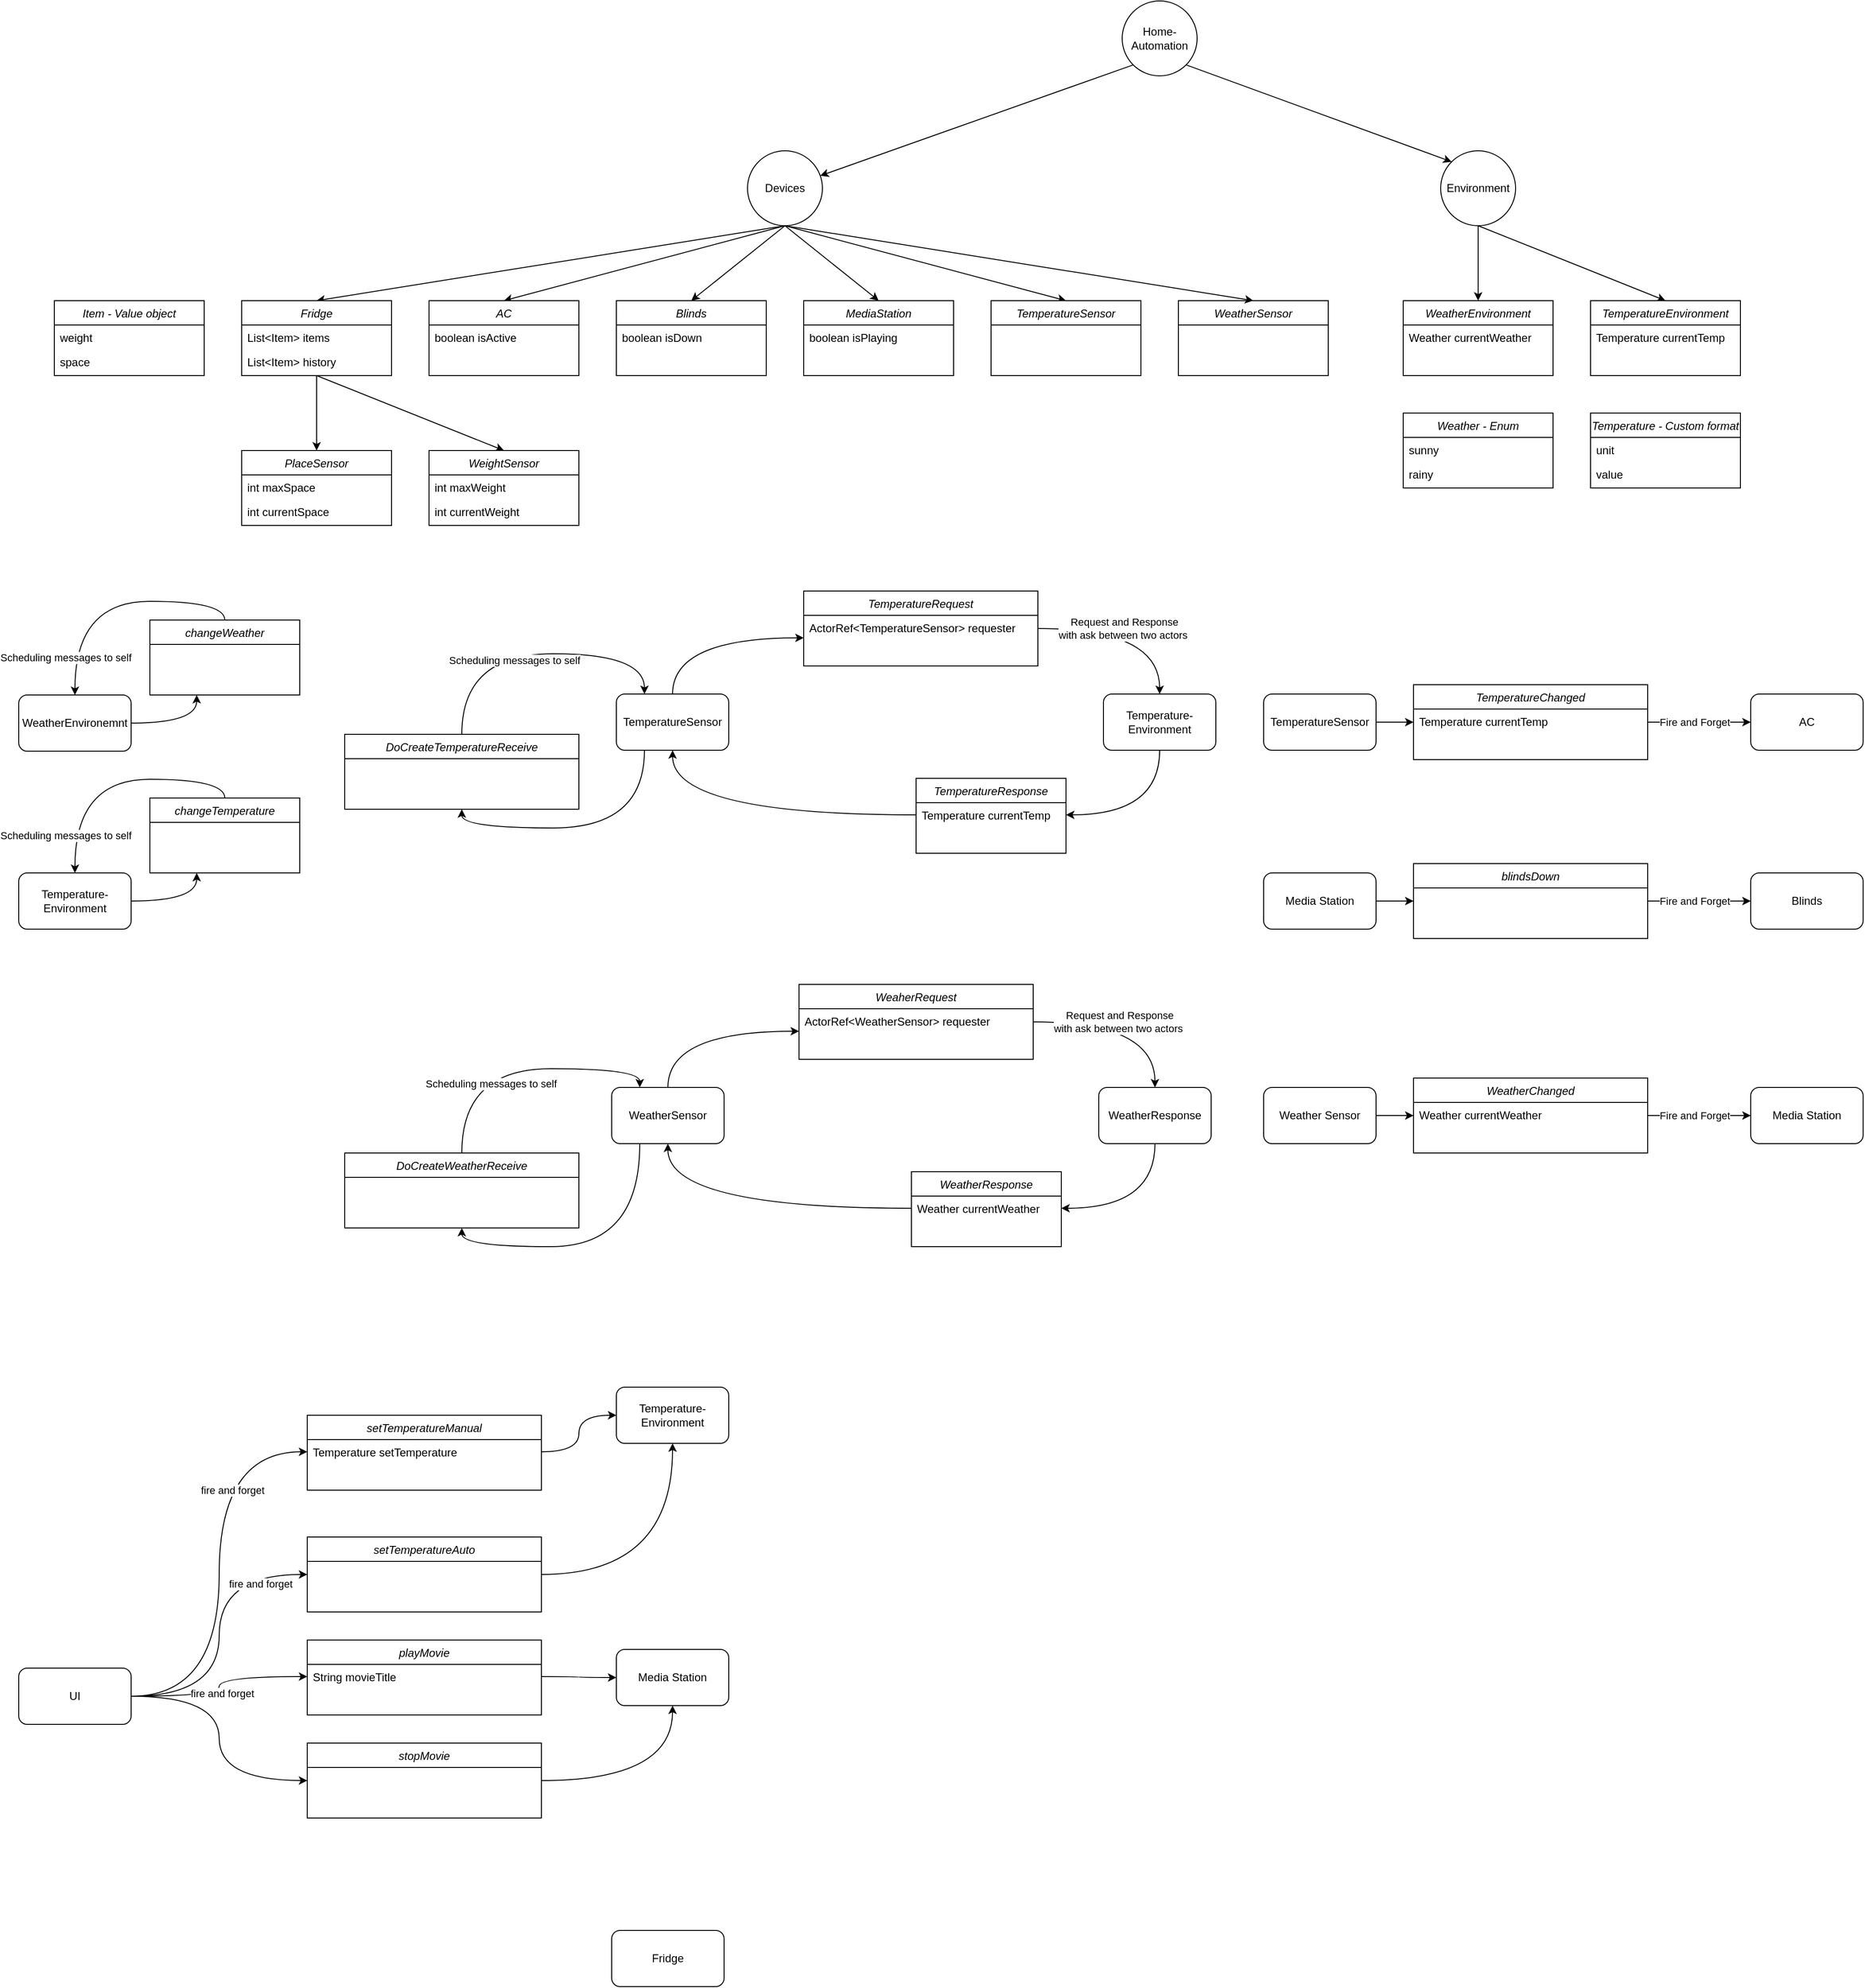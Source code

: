 <mxfile version="14.4.3" type="device"><diagram id="C5RBs43oDa-KdzZeNtuy" name="Page-1"><mxGraphModel dx="4300" dy="2190" grid="1" gridSize="10" guides="1" tooltips="1" connect="1" arrows="1" fold="1" page="0" pageScale="1" pageWidth="827" pageHeight="1169" math="0" shadow="0"><root><mxCell id="WIyWlLk6GJQsqaUBKTNV-0"/><mxCell id="WIyWlLk6GJQsqaUBKTNV-1" parent="WIyWlLk6GJQsqaUBKTNV-0"/><mxCell id="T9EC91NBu5nds9pIFtXZ-0" value="WeatherSensor" style="swimlane;fontStyle=2;align=center;verticalAlign=top;childLayout=stackLayout;horizontal=1;startSize=26;horizontalStack=0;resizeParent=1;resizeLast=0;collapsible=1;marginBottom=0;rounded=0;shadow=0;strokeWidth=1;" vertex="1" parent="WIyWlLk6GJQsqaUBKTNV-1"><mxGeometry x="440" y="200" width="160" height="80" as="geometry"><mxRectangle x="230" y="140" width="160" height="26" as="alternateBounds"/></mxGeometry></mxCell><mxCell id="T9EC91NBu5nds9pIFtXZ-1" style="rounded=0;orthogonalLoop=1;jettySize=auto;html=1;exitX=1;exitY=1;exitDx=0;exitDy=0;entryX=0;entryY=0;entryDx=0;entryDy=0;" edge="1" parent="WIyWlLk6GJQsqaUBKTNV-1" source="T9EC91NBu5nds9pIFtXZ-3" target="T9EC91NBu5nds9pIFtXZ-8"><mxGeometry relative="1" as="geometry"/></mxCell><mxCell id="T9EC91NBu5nds9pIFtXZ-2" style="edgeStyle=none;rounded=0;orthogonalLoop=1;jettySize=auto;html=1;exitX=0;exitY=1;exitDx=0;exitDy=0;" edge="1" parent="WIyWlLk6GJQsqaUBKTNV-1" source="T9EC91NBu5nds9pIFtXZ-3" target="T9EC91NBu5nds9pIFtXZ-14"><mxGeometry relative="1" as="geometry"/></mxCell><mxCell id="T9EC91NBu5nds9pIFtXZ-3" value="Home-Automation" style="ellipse;whiteSpace=wrap;html=1;aspect=fixed;" vertex="1" parent="WIyWlLk6GJQsqaUBKTNV-1"><mxGeometry x="380" y="-120" width="80" height="80" as="geometry"/></mxCell><mxCell id="T9EC91NBu5nds9pIFtXZ-4" style="edgeStyle=none;rounded=0;orthogonalLoop=1;jettySize=auto;html=1;exitX=0.5;exitY=1;exitDx=0;exitDy=0;entryX=0.5;entryY=0;entryDx=0;entryDy=0;" edge="1" parent="WIyWlLk6GJQsqaUBKTNV-1" source="T9EC91NBu5nds9pIFtXZ-14" target="T9EC91NBu5nds9pIFtXZ-9"><mxGeometry relative="1" as="geometry"/></mxCell><mxCell id="T9EC91NBu5nds9pIFtXZ-5" style="edgeStyle=none;rounded=0;orthogonalLoop=1;jettySize=auto;html=1;exitX=0.5;exitY=1;exitDx=0;exitDy=0;entryX=0.5;entryY=0;entryDx=0;entryDy=0;" edge="1" parent="WIyWlLk6GJQsqaUBKTNV-1" source="T9EC91NBu5nds9pIFtXZ-14" target="T9EC91NBu5nds9pIFtXZ-0"><mxGeometry relative="1" as="geometry"/></mxCell><mxCell id="T9EC91NBu5nds9pIFtXZ-6" style="edgeStyle=none;rounded=0;orthogonalLoop=1;jettySize=auto;html=1;exitX=0.5;exitY=1;exitDx=0;exitDy=0;entryX=0.5;entryY=0;entryDx=0;entryDy=0;" edge="1" parent="WIyWlLk6GJQsqaUBKTNV-1" source="T9EC91NBu5nds9pIFtXZ-8" target="T9EC91NBu5nds9pIFtXZ-35"><mxGeometry relative="1" as="geometry"/></mxCell><mxCell id="T9EC91NBu5nds9pIFtXZ-7" style="edgeStyle=none;rounded=0;orthogonalLoop=1;jettySize=auto;html=1;exitX=0.5;exitY=1;exitDx=0;exitDy=0;entryX=0.5;entryY=0;entryDx=0;entryDy=0;" edge="1" parent="WIyWlLk6GJQsqaUBKTNV-1" source="T9EC91NBu5nds9pIFtXZ-8" target="T9EC91NBu5nds9pIFtXZ-37"><mxGeometry relative="1" as="geometry"/></mxCell><mxCell id="T9EC91NBu5nds9pIFtXZ-8" value="Environment" style="ellipse;whiteSpace=wrap;html=1;aspect=fixed;" vertex="1" parent="WIyWlLk6GJQsqaUBKTNV-1"><mxGeometry x="720" y="40" width="80" height="80" as="geometry"/></mxCell><mxCell id="T9EC91NBu5nds9pIFtXZ-9" value="TemperatureSensor" style="swimlane;fontStyle=2;align=center;verticalAlign=top;childLayout=stackLayout;horizontal=1;startSize=26;horizontalStack=0;resizeParent=1;resizeLast=0;collapsible=1;marginBottom=0;rounded=0;shadow=0;strokeWidth=1;" vertex="1" parent="WIyWlLk6GJQsqaUBKTNV-1"><mxGeometry x="240" y="200" width="160" height="80" as="geometry"><mxRectangle x="230" y="140" width="160" height="26" as="alternateBounds"/></mxGeometry></mxCell><mxCell id="T9EC91NBu5nds9pIFtXZ-10" style="edgeStyle=none;rounded=0;orthogonalLoop=1;jettySize=auto;html=1;exitX=0.5;exitY=1;exitDx=0;exitDy=0;entryX=0.5;entryY=0;entryDx=0;entryDy=0;" edge="1" parent="WIyWlLk6GJQsqaUBKTNV-1" source="T9EC91NBu5nds9pIFtXZ-14" target="T9EC91NBu5nds9pIFtXZ-15"><mxGeometry relative="1" as="geometry"><mxPoint x="80" y="170" as="targetPoint"/></mxGeometry></mxCell><mxCell id="T9EC91NBu5nds9pIFtXZ-11" style="edgeStyle=none;rounded=0;orthogonalLoop=1;jettySize=auto;html=1;exitX=0.5;exitY=1;exitDx=0;exitDy=0;entryX=0.5;entryY=0;entryDx=0;entryDy=0;" edge="1" parent="WIyWlLk6GJQsqaUBKTNV-1" source="T9EC91NBu5nds9pIFtXZ-14" target="T9EC91NBu5nds9pIFtXZ-29"><mxGeometry relative="1" as="geometry"><mxPoint x="-520" y="200" as="targetPoint"/></mxGeometry></mxCell><mxCell id="T9EC91NBu5nds9pIFtXZ-12" style="edgeStyle=none;rounded=0;orthogonalLoop=1;jettySize=auto;html=1;exitX=0.5;exitY=1;exitDx=0;exitDy=0;entryX=0.5;entryY=0;entryDx=0;entryDy=0;" edge="1" parent="WIyWlLk6GJQsqaUBKTNV-1" source="T9EC91NBu5nds9pIFtXZ-14" target="T9EC91NBu5nds9pIFtXZ-17"><mxGeometry relative="1" as="geometry"/></mxCell><mxCell id="T9EC91NBu5nds9pIFtXZ-13" style="edgeStyle=none;rounded=0;orthogonalLoop=1;jettySize=auto;html=1;exitX=0.5;exitY=1;exitDx=0;exitDy=0;entryX=0.5;entryY=0;entryDx=0;entryDy=0;" edge="1" parent="WIyWlLk6GJQsqaUBKTNV-1" source="T9EC91NBu5nds9pIFtXZ-14" target="T9EC91NBu5nds9pIFtXZ-19"><mxGeometry relative="1" as="geometry"/></mxCell><mxCell id="T9EC91NBu5nds9pIFtXZ-14" value="Devices" style="ellipse;whiteSpace=wrap;html=1;aspect=fixed;" vertex="1" parent="WIyWlLk6GJQsqaUBKTNV-1"><mxGeometry x="-20" y="40" width="80" height="80" as="geometry"/></mxCell><mxCell id="T9EC91NBu5nds9pIFtXZ-15" value="MediaStation" style="swimlane;fontStyle=2;align=center;verticalAlign=top;childLayout=stackLayout;horizontal=1;startSize=26;horizontalStack=0;resizeParent=1;resizeLast=0;collapsible=1;marginBottom=0;rounded=0;shadow=0;strokeWidth=1;" vertex="1" parent="WIyWlLk6GJQsqaUBKTNV-1"><mxGeometry x="40" y="200" width="160" height="80" as="geometry"><mxRectangle x="230" y="140" width="160" height="26" as="alternateBounds"/></mxGeometry></mxCell><mxCell id="T9EC91NBu5nds9pIFtXZ-16" value="boolean isPlaying" style="text;align=left;verticalAlign=top;spacingLeft=4;spacingRight=4;overflow=hidden;rotatable=0;points=[[0,0.5],[1,0.5]];portConstraint=eastwest;" vertex="1" parent="T9EC91NBu5nds9pIFtXZ-15"><mxGeometry y="26" width="160" height="26" as="geometry"/></mxCell><mxCell id="T9EC91NBu5nds9pIFtXZ-17" value="Blinds" style="swimlane;fontStyle=2;align=center;verticalAlign=top;childLayout=stackLayout;horizontal=1;startSize=26;horizontalStack=0;resizeParent=1;resizeLast=0;collapsible=1;marginBottom=0;rounded=0;shadow=0;strokeWidth=1;" vertex="1" parent="WIyWlLk6GJQsqaUBKTNV-1"><mxGeometry x="-160" y="200" width="160" height="80" as="geometry"><mxRectangle x="230" y="140" width="160" height="26" as="alternateBounds"/></mxGeometry></mxCell><mxCell id="T9EC91NBu5nds9pIFtXZ-18" value="boolean isDown" style="text;align=left;verticalAlign=top;spacingLeft=4;spacingRight=4;overflow=hidden;rotatable=0;points=[[0,0.5],[1,0.5]];portConstraint=eastwest;" vertex="1" parent="T9EC91NBu5nds9pIFtXZ-17"><mxGeometry y="26" width="160" height="26" as="geometry"/></mxCell><mxCell id="T9EC91NBu5nds9pIFtXZ-19" value="AC" style="swimlane;fontStyle=2;align=center;verticalAlign=top;childLayout=stackLayout;horizontal=1;startSize=26;horizontalStack=0;resizeParent=1;resizeLast=0;collapsible=1;marginBottom=0;rounded=0;shadow=0;strokeWidth=1;" vertex="1" parent="WIyWlLk6GJQsqaUBKTNV-1"><mxGeometry x="-360" y="200" width="160" height="80" as="geometry"><mxRectangle x="230" y="140" width="160" height="26" as="alternateBounds"/></mxGeometry></mxCell><mxCell id="T9EC91NBu5nds9pIFtXZ-20" value="boolean isActive" style="text;align=left;verticalAlign=top;spacingLeft=4;spacingRight=4;overflow=hidden;rotatable=0;points=[[0,0.5],[1,0.5]];portConstraint=eastwest;" vertex="1" parent="T9EC91NBu5nds9pIFtXZ-19"><mxGeometry y="26" width="160" height="26" as="geometry"/></mxCell><mxCell id="T9EC91NBu5nds9pIFtXZ-21" style="edgeStyle=none;rounded=0;orthogonalLoop=1;jettySize=auto;html=1;entryX=0.5;entryY=0;entryDx=0;entryDy=0;exitX=0.5;exitY=1;exitDx=0;exitDy=0;" edge="1" parent="WIyWlLk6GJQsqaUBKTNV-1" source="T9EC91NBu5nds9pIFtXZ-29" target="T9EC91NBu5nds9pIFtXZ-23"><mxGeometry relative="1" as="geometry"><mxPoint x="-520" y="280" as="sourcePoint"/></mxGeometry></mxCell><mxCell id="T9EC91NBu5nds9pIFtXZ-22" style="edgeStyle=none;rounded=0;orthogonalLoop=1;jettySize=auto;html=1;entryX=0.5;entryY=0;entryDx=0;entryDy=0;exitX=0.5;exitY=1;exitDx=0;exitDy=0;" edge="1" parent="WIyWlLk6GJQsqaUBKTNV-1" source="T9EC91NBu5nds9pIFtXZ-29" target="T9EC91NBu5nds9pIFtXZ-26"><mxGeometry relative="1" as="geometry"><mxPoint x="-520" y="280" as="sourcePoint"/></mxGeometry></mxCell><mxCell id="T9EC91NBu5nds9pIFtXZ-23" value="WeightSensor" style="swimlane;fontStyle=2;align=center;verticalAlign=top;childLayout=stackLayout;horizontal=1;startSize=26;horizontalStack=0;resizeParent=1;resizeLast=0;collapsible=1;marginBottom=0;rounded=0;shadow=0;strokeWidth=1;" vertex="1" parent="WIyWlLk6GJQsqaUBKTNV-1"><mxGeometry x="-360" y="360" width="160" height="80" as="geometry"><mxRectangle x="230" y="140" width="160" height="26" as="alternateBounds"/></mxGeometry></mxCell><mxCell id="T9EC91NBu5nds9pIFtXZ-24" value="int maxWeight" style="text;align=left;verticalAlign=top;spacingLeft=4;spacingRight=4;overflow=hidden;rotatable=0;points=[[0,0.5],[1,0.5]];portConstraint=eastwest;" vertex="1" parent="T9EC91NBu5nds9pIFtXZ-23"><mxGeometry y="26" width="160" height="26" as="geometry"/></mxCell><mxCell id="T9EC91NBu5nds9pIFtXZ-25" value="int currentWeight" style="text;align=left;verticalAlign=top;spacingLeft=4;spacingRight=4;overflow=hidden;rotatable=0;points=[[0,0.5],[1,0.5]];portConstraint=eastwest;" vertex="1" parent="T9EC91NBu5nds9pIFtXZ-23"><mxGeometry y="52" width="160" height="26" as="geometry"/></mxCell><mxCell id="T9EC91NBu5nds9pIFtXZ-26" value="PlaceSensor" style="swimlane;fontStyle=2;align=center;verticalAlign=top;childLayout=stackLayout;horizontal=1;startSize=26;horizontalStack=0;resizeParent=1;resizeLast=0;collapsible=1;marginBottom=0;rounded=0;shadow=0;strokeWidth=1;" vertex="1" parent="WIyWlLk6GJQsqaUBKTNV-1"><mxGeometry x="-560" y="360" width="160" height="80" as="geometry"><mxRectangle x="230" y="140" width="160" height="26" as="alternateBounds"/></mxGeometry></mxCell><mxCell id="T9EC91NBu5nds9pIFtXZ-27" value="int maxSpace" style="text;align=left;verticalAlign=top;spacingLeft=4;spacingRight=4;overflow=hidden;rotatable=0;points=[[0,0.5],[1,0.5]];portConstraint=eastwest;" vertex="1" parent="T9EC91NBu5nds9pIFtXZ-26"><mxGeometry y="26" width="160" height="26" as="geometry"/></mxCell><mxCell id="T9EC91NBu5nds9pIFtXZ-28" value="int currentSpace" style="text;align=left;verticalAlign=top;spacingLeft=4;spacingRight=4;overflow=hidden;rotatable=0;points=[[0,0.5],[1,0.5]];portConstraint=eastwest;" vertex="1" parent="T9EC91NBu5nds9pIFtXZ-26"><mxGeometry y="52" width="160" height="26" as="geometry"/></mxCell><mxCell id="T9EC91NBu5nds9pIFtXZ-29" value="Fridge" style="swimlane;fontStyle=2;align=center;verticalAlign=top;childLayout=stackLayout;horizontal=1;startSize=26;horizontalStack=0;resizeParent=1;resizeLast=0;collapsible=1;marginBottom=0;rounded=0;shadow=0;strokeWidth=1;" vertex="1" parent="WIyWlLk6GJQsqaUBKTNV-1"><mxGeometry x="-560" y="200" width="160" height="80" as="geometry"><mxRectangle x="230" y="140" width="160" height="26" as="alternateBounds"/></mxGeometry></mxCell><mxCell id="T9EC91NBu5nds9pIFtXZ-30" value="List&lt;Item&gt; items" style="text;align=left;verticalAlign=top;spacingLeft=4;spacingRight=4;overflow=hidden;rotatable=0;points=[[0,0.5],[1,0.5]];portConstraint=eastwest;" vertex="1" parent="T9EC91NBu5nds9pIFtXZ-29"><mxGeometry y="26" width="160" height="26" as="geometry"/></mxCell><mxCell id="T9EC91NBu5nds9pIFtXZ-31" value="List&lt;Item&gt; history" style="text;align=left;verticalAlign=top;spacingLeft=4;spacingRight=4;overflow=hidden;rotatable=0;points=[[0,0.5],[1,0.5]];portConstraint=eastwest;" vertex="1" parent="T9EC91NBu5nds9pIFtXZ-29"><mxGeometry y="52" width="160" height="26" as="geometry"/></mxCell><mxCell id="T9EC91NBu5nds9pIFtXZ-32" value="Item - Value object" style="swimlane;fontStyle=2;align=center;verticalAlign=top;childLayout=stackLayout;horizontal=1;startSize=26;horizontalStack=0;resizeParent=1;resizeLast=0;collapsible=1;marginBottom=0;rounded=0;shadow=0;strokeWidth=1;" vertex="1" parent="WIyWlLk6GJQsqaUBKTNV-1"><mxGeometry x="-760" y="200" width="160" height="80" as="geometry"><mxRectangle x="230" y="140" width="160" height="26" as="alternateBounds"/></mxGeometry></mxCell><mxCell id="T9EC91NBu5nds9pIFtXZ-33" value="weight" style="text;align=left;verticalAlign=top;spacingLeft=4;spacingRight=4;overflow=hidden;rotatable=0;points=[[0,0.5],[1,0.5]];portConstraint=eastwest;" vertex="1" parent="T9EC91NBu5nds9pIFtXZ-32"><mxGeometry y="26" width="160" height="26" as="geometry"/></mxCell><mxCell id="T9EC91NBu5nds9pIFtXZ-34" value="space" style="text;align=left;verticalAlign=top;spacingLeft=4;spacingRight=4;overflow=hidden;rotatable=0;points=[[0,0.5],[1,0.5]];portConstraint=eastwest;" vertex="1" parent="T9EC91NBu5nds9pIFtXZ-32"><mxGeometry y="52" width="160" height="26" as="geometry"/></mxCell><mxCell id="T9EC91NBu5nds9pIFtXZ-35" value="WeatherEnvironment" style="swimlane;fontStyle=2;align=center;verticalAlign=top;childLayout=stackLayout;horizontal=1;startSize=26;horizontalStack=0;resizeParent=1;resizeLast=0;collapsible=1;marginBottom=0;rounded=0;shadow=0;strokeWidth=1;" vertex="1" parent="WIyWlLk6GJQsqaUBKTNV-1"><mxGeometry x="680" y="200" width="160" height="80" as="geometry"><mxRectangle x="230" y="140" width="160" height="26" as="alternateBounds"/></mxGeometry></mxCell><mxCell id="T9EC91NBu5nds9pIFtXZ-36" value="Weather currentWeather" style="text;align=left;verticalAlign=top;spacingLeft=4;spacingRight=4;overflow=hidden;rotatable=0;points=[[0,0.5],[1,0.5]];portConstraint=eastwest;" vertex="1" parent="T9EC91NBu5nds9pIFtXZ-35"><mxGeometry y="26" width="160" height="26" as="geometry"/></mxCell><mxCell id="T9EC91NBu5nds9pIFtXZ-37" value="TemperatureEnvironment" style="swimlane;fontStyle=2;align=center;verticalAlign=top;childLayout=stackLayout;horizontal=1;startSize=26;horizontalStack=0;resizeParent=1;resizeLast=0;collapsible=1;marginBottom=0;rounded=0;shadow=0;strokeWidth=1;" vertex="1" parent="WIyWlLk6GJQsqaUBKTNV-1"><mxGeometry x="880" y="200" width="160" height="80" as="geometry"><mxRectangle x="230" y="140" width="160" height="26" as="alternateBounds"/></mxGeometry></mxCell><mxCell id="T9EC91NBu5nds9pIFtXZ-38" value="Temperature currentTemp" style="text;align=left;verticalAlign=top;spacingLeft=4;spacingRight=4;overflow=hidden;rotatable=0;points=[[0,0.5],[1,0.5]];portConstraint=eastwest;" vertex="1" parent="T9EC91NBu5nds9pIFtXZ-37"><mxGeometry y="26" width="160" height="26" as="geometry"/></mxCell><mxCell id="T9EC91NBu5nds9pIFtXZ-39" value="Weather - Enum" style="swimlane;fontStyle=2;align=center;verticalAlign=top;childLayout=stackLayout;horizontal=1;startSize=26;horizontalStack=0;resizeParent=1;resizeLast=0;collapsible=1;marginBottom=0;rounded=0;shadow=0;strokeWidth=1;" vertex="1" parent="WIyWlLk6GJQsqaUBKTNV-1"><mxGeometry x="680" y="320" width="160" height="80" as="geometry"><mxRectangle x="230" y="140" width="160" height="26" as="alternateBounds"/></mxGeometry></mxCell><mxCell id="T9EC91NBu5nds9pIFtXZ-40" value="sunny" style="text;align=left;verticalAlign=top;spacingLeft=4;spacingRight=4;overflow=hidden;rotatable=0;points=[[0,0.5],[1,0.5]];portConstraint=eastwest;" vertex="1" parent="T9EC91NBu5nds9pIFtXZ-39"><mxGeometry y="26" width="160" height="26" as="geometry"/></mxCell><mxCell id="T9EC91NBu5nds9pIFtXZ-41" value="rainy" style="text;align=left;verticalAlign=top;spacingLeft=4;spacingRight=4;overflow=hidden;rotatable=0;points=[[0,0.5],[1,0.5]];portConstraint=eastwest;" vertex="1" parent="T9EC91NBu5nds9pIFtXZ-39"><mxGeometry y="52" width="160" height="26" as="geometry"/></mxCell><mxCell id="T9EC91NBu5nds9pIFtXZ-42" value="Temperature - Custom format" style="swimlane;fontStyle=2;align=center;verticalAlign=top;childLayout=stackLayout;horizontal=1;startSize=26;horizontalStack=0;resizeParent=1;resizeLast=0;collapsible=1;marginBottom=0;rounded=0;shadow=0;strokeWidth=1;" vertex="1" parent="WIyWlLk6GJQsqaUBKTNV-1"><mxGeometry x="880" y="320" width="160" height="80" as="geometry"><mxRectangle x="230" y="140" width="160" height="26" as="alternateBounds"/></mxGeometry></mxCell><mxCell id="T9EC91NBu5nds9pIFtXZ-43" value="unit" style="text;align=left;verticalAlign=top;spacingLeft=4;spacingRight=4;overflow=hidden;rotatable=0;points=[[0,0.5],[1,0.5]];portConstraint=eastwest;" vertex="1" parent="T9EC91NBu5nds9pIFtXZ-42"><mxGeometry y="26" width="160" height="26" as="geometry"/></mxCell><mxCell id="T9EC91NBu5nds9pIFtXZ-44" value="value" style="text;align=left;verticalAlign=top;spacingLeft=4;spacingRight=4;overflow=hidden;rotatable=0;points=[[0,0.5],[1,0.5]];portConstraint=eastwest;" vertex="1" parent="T9EC91NBu5nds9pIFtXZ-42"><mxGeometry y="52" width="160" height="26" as="geometry"/></mxCell><mxCell id="T9EC91NBu5nds9pIFtXZ-45" value="WeatherEnvironemnt" style="rounded=1;whiteSpace=wrap;html=1;" vertex="1" parent="WIyWlLk6GJQsqaUBKTNV-1"><mxGeometry x="-798" y="621" width="120" height="60" as="geometry"/></mxCell><mxCell id="T9EC91NBu5nds9pIFtXZ-46" style="edgeStyle=orthogonalEdgeStyle;rounded=0;orthogonalLoop=1;jettySize=auto;html=1;exitX=1;exitY=0.5;exitDx=0;exitDy=0;curved=1;" edge="1" parent="WIyWlLk6GJQsqaUBKTNV-1" source="T9EC91NBu5nds9pIFtXZ-45" target="T9EC91NBu5nds9pIFtXZ-49"><mxGeometry relative="1" as="geometry"><mxPoint x="-738" y="621" as="targetPoint"/><Array as="points"><mxPoint x="-608" y="651"/></Array></mxGeometry></mxCell><mxCell id="T9EC91NBu5nds9pIFtXZ-47" style="edgeStyle=orthogonalEdgeStyle;curved=1;rounded=0;orthogonalLoop=1;jettySize=auto;html=1;exitX=0.5;exitY=0;exitDx=0;exitDy=0;entryX=0.5;entryY=0;entryDx=0;entryDy=0;" edge="1" parent="WIyWlLk6GJQsqaUBKTNV-1" source="T9EC91NBu5nds9pIFtXZ-49" target="T9EC91NBu5nds9pIFtXZ-45"><mxGeometry relative="1" as="geometry"/></mxCell><mxCell id="T9EC91NBu5nds9pIFtXZ-48" value="Scheduling messages to self" style="edgeLabel;html=1;align=center;verticalAlign=middle;resizable=0;points=[];" vertex="1" connectable="0" parent="T9EC91NBu5nds9pIFtXZ-47"><mxGeometry x="0.064" y="12" relative="1" as="geometry"><mxPoint x="-41" y="48" as="offset"/></mxGeometry></mxCell><mxCell id="T9EC91NBu5nds9pIFtXZ-49" value="changeWeather" style="swimlane;fontStyle=2;align=center;verticalAlign=top;childLayout=stackLayout;horizontal=1;startSize=26;horizontalStack=0;resizeParent=1;resizeLast=0;collapsible=1;marginBottom=0;rounded=0;shadow=0;strokeWidth=1;" vertex="1" parent="WIyWlLk6GJQsqaUBKTNV-1"><mxGeometry x="-658" y="541" width="160" height="80" as="geometry"><mxRectangle x="230" y="140" width="160" height="26" as="alternateBounds"/></mxGeometry></mxCell><mxCell id="T9EC91NBu5nds9pIFtXZ-50" value="Temperature-Environment" style="rounded=1;whiteSpace=wrap;html=1;" vertex="1" parent="WIyWlLk6GJQsqaUBKTNV-1"><mxGeometry x="-798" y="811" width="120" height="60" as="geometry"/></mxCell><mxCell id="T9EC91NBu5nds9pIFtXZ-51" style="edgeStyle=orthogonalEdgeStyle;rounded=0;orthogonalLoop=1;jettySize=auto;html=1;exitX=1;exitY=0.5;exitDx=0;exitDy=0;curved=1;" edge="1" parent="WIyWlLk6GJQsqaUBKTNV-1" source="T9EC91NBu5nds9pIFtXZ-50" target="T9EC91NBu5nds9pIFtXZ-54"><mxGeometry relative="1" as="geometry"><mxPoint x="-738" y="811" as="targetPoint"/><Array as="points"><mxPoint x="-608" y="841"/></Array></mxGeometry></mxCell><mxCell id="T9EC91NBu5nds9pIFtXZ-52" style="edgeStyle=orthogonalEdgeStyle;curved=1;rounded=0;orthogonalLoop=1;jettySize=auto;html=1;exitX=0.5;exitY=0;exitDx=0;exitDy=0;entryX=0.5;entryY=0;entryDx=0;entryDy=0;" edge="1" parent="WIyWlLk6GJQsqaUBKTNV-1" source="T9EC91NBu5nds9pIFtXZ-54" target="T9EC91NBu5nds9pIFtXZ-50"><mxGeometry relative="1" as="geometry"/></mxCell><mxCell id="T9EC91NBu5nds9pIFtXZ-53" value="Scheduling messages to self" style="edgeLabel;html=1;align=center;verticalAlign=middle;resizable=0;points=[];" vertex="1" connectable="0" parent="T9EC91NBu5nds9pIFtXZ-52"><mxGeometry x="0.064" y="12" relative="1" as="geometry"><mxPoint x="-41" y="48" as="offset"/></mxGeometry></mxCell><mxCell id="T9EC91NBu5nds9pIFtXZ-54" value="changeTemperature" style="swimlane;fontStyle=2;align=center;verticalAlign=top;childLayout=stackLayout;horizontal=1;startSize=26;horizontalStack=0;resizeParent=1;resizeLast=0;collapsible=1;marginBottom=0;rounded=0;shadow=0;strokeWidth=1;" vertex="1" parent="WIyWlLk6GJQsqaUBKTNV-1"><mxGeometry x="-658" y="731" width="160" height="80" as="geometry"><mxRectangle x="230" y="140" width="160" height="26" as="alternateBounds"/></mxGeometry></mxCell><mxCell id="T9EC91NBu5nds9pIFtXZ-55" style="rounded=0;orthogonalLoop=1;jettySize=auto;html=1;exitX=0.5;exitY=0;exitDx=0;exitDy=0;edgeStyle=orthogonalEdgeStyle;curved=1;" edge="1" parent="WIyWlLk6GJQsqaUBKTNV-1" source="T9EC91NBu5nds9pIFtXZ-56" target="T9EC91NBu5nds9pIFtXZ-61"><mxGeometry relative="1" as="geometry"><mxPoint y="650" as="targetPoint"/><Array as="points"><mxPoint x="-100" y="560"/></Array></mxGeometry></mxCell><mxCell id="T9EC91NBu5nds9pIFtXZ-56" value="TemperatureSensor" style="rounded=1;whiteSpace=wrap;html=1;" vertex="1" parent="WIyWlLk6GJQsqaUBKTNV-1"><mxGeometry x="-160" y="620" width="120" height="60" as="geometry"/></mxCell><mxCell id="T9EC91NBu5nds9pIFtXZ-57" style="edgeStyle=orthogonalEdgeStyle;curved=1;rounded=0;orthogonalLoop=1;jettySize=auto;html=1;exitX=0.5;exitY=1;exitDx=0;exitDy=0;entryX=1;entryY=0.5;entryDx=0;entryDy=0;" edge="1" parent="WIyWlLk6GJQsqaUBKTNV-1" source="T9EC91NBu5nds9pIFtXZ-58" target="T9EC91NBu5nds9pIFtXZ-64"><mxGeometry relative="1" as="geometry"/></mxCell><mxCell id="T9EC91NBu5nds9pIFtXZ-58" value="Temperature-Environment" style="rounded=1;whiteSpace=wrap;html=1;" vertex="1" parent="WIyWlLk6GJQsqaUBKTNV-1"><mxGeometry x="360" y="620" width="120" height="60" as="geometry"/></mxCell><mxCell id="T9EC91NBu5nds9pIFtXZ-59" style="rounded=0;orthogonalLoop=1;jettySize=auto;html=1;edgeStyle=orthogonalEdgeStyle;curved=1;" edge="1" parent="WIyWlLk6GJQsqaUBKTNV-1" source="T9EC91NBu5nds9pIFtXZ-61" target="T9EC91NBu5nds9pIFtXZ-58"><mxGeometry relative="1" as="geometry"><mxPoint x="160" y="650" as="sourcePoint"/></mxGeometry></mxCell><mxCell id="T9EC91NBu5nds9pIFtXZ-60" value="Request and Response &lt;br&gt;with ask between two actors&amp;nbsp;" style="edgeLabel;html=1;align=center;verticalAlign=middle;resizable=0;points=[];" vertex="1" connectable="0" parent="T9EC91NBu5nds9pIFtXZ-59"><mxGeometry x="-0.402" y="1" relative="1" as="geometry"><mxPoint x="32" y="1" as="offset"/></mxGeometry></mxCell><mxCell id="T9EC91NBu5nds9pIFtXZ-61" value="TemperatureRequest" style="swimlane;fontStyle=2;align=center;verticalAlign=top;childLayout=stackLayout;horizontal=1;startSize=26;horizontalStack=0;resizeParent=1;resizeLast=0;collapsible=1;marginBottom=0;rounded=0;shadow=0;strokeWidth=1;" vertex="1" parent="WIyWlLk6GJQsqaUBKTNV-1"><mxGeometry x="40" y="510" width="250" height="80" as="geometry"><mxRectangle x="230" y="140" width="160" height="26" as="alternateBounds"/></mxGeometry></mxCell><mxCell id="T9EC91NBu5nds9pIFtXZ-62" value="ActorRef&lt;TemperatureSensor&gt; requester" style="text;align=left;verticalAlign=top;spacingLeft=4;spacingRight=4;overflow=hidden;rotatable=0;points=[[0,0.5],[1,0.5]];portConstraint=eastwest;" vertex="1" parent="T9EC91NBu5nds9pIFtXZ-61"><mxGeometry y="26" width="250" height="26" as="geometry"/></mxCell><mxCell id="T9EC91NBu5nds9pIFtXZ-63" value="TemperatureResponse" style="swimlane;fontStyle=2;align=center;verticalAlign=top;childLayout=stackLayout;horizontal=1;startSize=26;horizontalStack=0;resizeParent=1;resizeLast=0;collapsible=1;marginBottom=0;rounded=0;shadow=0;strokeWidth=1;" vertex="1" parent="WIyWlLk6GJQsqaUBKTNV-1"><mxGeometry x="160" y="710" width="160" height="80" as="geometry"><mxRectangle x="230" y="140" width="160" height="26" as="alternateBounds"/></mxGeometry></mxCell><mxCell id="T9EC91NBu5nds9pIFtXZ-64" value="Temperature currentTemp" style="text;align=left;verticalAlign=top;spacingLeft=4;spacingRight=4;overflow=hidden;rotatable=0;points=[[0,0.5],[1,0.5]];portConstraint=eastwest;" vertex="1" parent="T9EC91NBu5nds9pIFtXZ-63"><mxGeometry y="26" width="160" height="26" as="geometry"/></mxCell><mxCell id="T9EC91NBu5nds9pIFtXZ-65" style="edgeStyle=orthogonalEdgeStyle;curved=1;rounded=0;orthogonalLoop=1;jettySize=auto;html=1;exitX=0;exitY=0.5;exitDx=0;exitDy=0;entryX=0.5;entryY=1;entryDx=0;entryDy=0;" edge="1" parent="WIyWlLk6GJQsqaUBKTNV-1" source="T9EC91NBu5nds9pIFtXZ-64" target="T9EC91NBu5nds9pIFtXZ-56"><mxGeometry relative="1" as="geometry"/></mxCell><mxCell id="T9EC91NBu5nds9pIFtXZ-66" style="rounded=0;orthogonalLoop=1;jettySize=auto;html=1;exitX=0.5;exitY=0;exitDx=0;exitDy=0;edgeStyle=orthogonalEdgeStyle;curved=1;" edge="1" parent="WIyWlLk6GJQsqaUBKTNV-1" source="T9EC91NBu5nds9pIFtXZ-67" target="T9EC91NBu5nds9pIFtXZ-72"><mxGeometry relative="1" as="geometry"><mxPoint x="-5" y="1070" as="targetPoint"/><Array as="points"><mxPoint x="-105" y="980"/></Array></mxGeometry></mxCell><mxCell id="T9EC91NBu5nds9pIFtXZ-90" style="edgeStyle=orthogonalEdgeStyle;curved=1;rounded=0;orthogonalLoop=1;jettySize=auto;html=1;exitX=0.25;exitY=1;exitDx=0;exitDy=0;entryX=0.5;entryY=1;entryDx=0;entryDy=0;" edge="1" parent="WIyWlLk6GJQsqaUBKTNV-1" source="T9EC91NBu5nds9pIFtXZ-67" target="T9EC91NBu5nds9pIFtXZ-88"><mxGeometry relative="1" as="geometry"/></mxCell><mxCell id="T9EC91NBu5nds9pIFtXZ-67" value="WeatherSensor" style="rounded=1;whiteSpace=wrap;html=1;" vertex="1" parent="WIyWlLk6GJQsqaUBKTNV-1"><mxGeometry x="-165" y="1040" width="120" height="60" as="geometry"/></mxCell><mxCell id="T9EC91NBu5nds9pIFtXZ-68" style="edgeStyle=orthogonalEdgeStyle;curved=1;rounded=0;orthogonalLoop=1;jettySize=auto;html=1;exitX=0.5;exitY=1;exitDx=0;exitDy=0;entryX=1;entryY=0.5;entryDx=0;entryDy=0;" edge="1" parent="WIyWlLk6GJQsqaUBKTNV-1" source="T9EC91NBu5nds9pIFtXZ-69" target="T9EC91NBu5nds9pIFtXZ-75"><mxGeometry relative="1" as="geometry"/></mxCell><mxCell id="T9EC91NBu5nds9pIFtXZ-69" value="WeatherResponse" style="rounded=1;whiteSpace=wrap;html=1;" vertex="1" parent="WIyWlLk6GJQsqaUBKTNV-1"><mxGeometry x="355" y="1040" width="120" height="60" as="geometry"/></mxCell><mxCell id="T9EC91NBu5nds9pIFtXZ-70" style="rounded=0;orthogonalLoop=1;jettySize=auto;html=1;edgeStyle=orthogonalEdgeStyle;curved=1;" edge="1" parent="WIyWlLk6GJQsqaUBKTNV-1" source="T9EC91NBu5nds9pIFtXZ-72" target="T9EC91NBu5nds9pIFtXZ-69"><mxGeometry relative="1" as="geometry"><mxPoint x="155" y="1070" as="sourcePoint"/></mxGeometry></mxCell><mxCell id="T9EC91NBu5nds9pIFtXZ-71" value="Request and Response &lt;br&gt;with ask between two actors&amp;nbsp;" style="edgeLabel;html=1;align=center;verticalAlign=middle;resizable=0;points=[];" vertex="1" connectable="0" parent="T9EC91NBu5nds9pIFtXZ-70"><mxGeometry x="-0.402" y="1" relative="1" as="geometry"><mxPoint x="32" y="1" as="offset"/></mxGeometry></mxCell><mxCell id="T9EC91NBu5nds9pIFtXZ-72" value="WeaherRequest" style="swimlane;fontStyle=2;align=center;verticalAlign=top;childLayout=stackLayout;horizontal=1;startSize=26;horizontalStack=0;resizeParent=1;resizeLast=0;collapsible=1;marginBottom=0;rounded=0;shadow=0;strokeWidth=1;" vertex="1" parent="WIyWlLk6GJQsqaUBKTNV-1"><mxGeometry x="35" y="930" width="250" height="80" as="geometry"><mxRectangle x="230" y="140" width="160" height="26" as="alternateBounds"/></mxGeometry></mxCell><mxCell id="T9EC91NBu5nds9pIFtXZ-73" value="ActorRef&lt;WeatherSensor&gt; requester" style="text;align=left;verticalAlign=top;spacingLeft=4;spacingRight=4;overflow=hidden;rotatable=0;points=[[0,0.5],[1,0.5]];portConstraint=eastwest;" vertex="1" parent="T9EC91NBu5nds9pIFtXZ-72"><mxGeometry y="26" width="250" height="26" as="geometry"/></mxCell><mxCell id="T9EC91NBu5nds9pIFtXZ-74" value="WeatherResponse" style="swimlane;fontStyle=2;align=center;verticalAlign=top;childLayout=stackLayout;horizontal=1;startSize=26;horizontalStack=0;resizeParent=1;resizeLast=0;collapsible=1;marginBottom=0;rounded=0;shadow=0;strokeWidth=1;" vertex="1" parent="WIyWlLk6GJQsqaUBKTNV-1"><mxGeometry x="155" y="1130" width="160" height="80" as="geometry"><mxRectangle x="230" y="140" width="160" height="26" as="alternateBounds"/></mxGeometry></mxCell><mxCell id="T9EC91NBu5nds9pIFtXZ-75" value="Weather currentWeather" style="text;align=left;verticalAlign=top;spacingLeft=4;spacingRight=4;overflow=hidden;rotatable=0;points=[[0,0.5],[1,0.5]];portConstraint=eastwest;" vertex="1" parent="T9EC91NBu5nds9pIFtXZ-74"><mxGeometry y="26" width="160" height="26" as="geometry"/></mxCell><mxCell id="T9EC91NBu5nds9pIFtXZ-76" style="edgeStyle=orthogonalEdgeStyle;curved=1;rounded=0;orthogonalLoop=1;jettySize=auto;html=1;exitX=0;exitY=0.5;exitDx=0;exitDy=0;entryX=0.5;entryY=1;entryDx=0;entryDy=0;" edge="1" parent="WIyWlLk6GJQsqaUBKTNV-1" source="T9EC91NBu5nds9pIFtXZ-75" target="T9EC91NBu5nds9pIFtXZ-67"><mxGeometry relative="1" as="geometry"/></mxCell><mxCell id="T9EC91NBu5nds9pIFtXZ-77" style="rounded=0;orthogonalLoop=1;jettySize=auto;html=1;exitX=1;exitY=0.5;exitDx=0;exitDy=0;edgeStyle=orthogonalEdgeStyle;curved=1;" edge="1" parent="WIyWlLk6GJQsqaUBKTNV-1" source="T9EC91NBu5nds9pIFtXZ-78" target="T9EC91NBu5nds9pIFtXZ-82"><mxGeometry relative="1" as="geometry"><mxPoint x="691" y="650" as="targetPoint"/><Array as="points"><mxPoint x="701" y="650"/><mxPoint x="701" y="650"/></Array></mxGeometry></mxCell><mxCell id="T9EC91NBu5nds9pIFtXZ-78" value="TemperatureSensor" style="rounded=1;whiteSpace=wrap;html=1;" vertex="1" parent="WIyWlLk6GJQsqaUBKTNV-1"><mxGeometry x="531" y="620" width="120" height="60" as="geometry"/></mxCell><mxCell id="T9EC91NBu5nds9pIFtXZ-79" value="AC" style="rounded=1;whiteSpace=wrap;html=1;" vertex="1" parent="WIyWlLk6GJQsqaUBKTNV-1"><mxGeometry x="1051" y="620" width="120" height="60" as="geometry"/></mxCell><mxCell id="T9EC91NBu5nds9pIFtXZ-80" value="F" style="rounded=0;orthogonalLoop=1;jettySize=auto;html=1;edgeStyle=orthogonalEdgeStyle;curved=1;" edge="1" parent="WIyWlLk6GJQsqaUBKTNV-1" source="T9EC91NBu5nds9pIFtXZ-82" target="T9EC91NBu5nds9pIFtXZ-79"><mxGeometry relative="1" as="geometry"><mxPoint x="851" y="650" as="sourcePoint"/></mxGeometry></mxCell><mxCell id="T9EC91NBu5nds9pIFtXZ-81" value="Fire and Forget" style="edgeLabel;html=1;align=center;verticalAlign=middle;resizable=0;points=[];" vertex="1" connectable="0" parent="T9EC91NBu5nds9pIFtXZ-80"><mxGeometry x="-0.402" y="1" relative="1" as="geometry"><mxPoint x="17" y="1" as="offset"/></mxGeometry></mxCell><mxCell id="T9EC91NBu5nds9pIFtXZ-82" value="TemperatureChanged" style="swimlane;fontStyle=2;align=center;verticalAlign=top;childLayout=stackLayout;horizontal=1;startSize=26;horizontalStack=0;resizeParent=1;resizeLast=0;collapsible=1;marginBottom=0;rounded=0;shadow=0;strokeWidth=1;" vertex="1" parent="WIyWlLk6GJQsqaUBKTNV-1"><mxGeometry x="691" y="610" width="250" height="80" as="geometry"><mxRectangle x="230" y="140" width="160" height="26" as="alternateBounds"/></mxGeometry></mxCell><mxCell id="T9EC91NBu5nds9pIFtXZ-83" value="Temperature currentTemp" style="text;align=left;verticalAlign=top;spacingLeft=4;spacingRight=4;overflow=hidden;rotatable=0;points=[[0,0.5],[1,0.5]];portConstraint=eastwest;" vertex="1" parent="T9EC91NBu5nds9pIFtXZ-82"><mxGeometry y="26" width="250" height="26" as="geometry"/></mxCell><mxCell id="T9EC91NBu5nds9pIFtXZ-84" value="DoCreateTemperatureReceive" style="swimlane;fontStyle=2;align=center;verticalAlign=top;childLayout=stackLayout;horizontal=1;startSize=26;horizontalStack=0;resizeParent=1;resizeLast=0;collapsible=1;marginBottom=0;rounded=0;shadow=0;strokeWidth=1;" vertex="1" parent="WIyWlLk6GJQsqaUBKTNV-1"><mxGeometry x="-450" y="663" width="250" height="80" as="geometry"><mxRectangle x="230" y="140" width="160" height="26" as="alternateBounds"/></mxGeometry></mxCell><mxCell id="T9EC91NBu5nds9pIFtXZ-85" style="edgeStyle=orthogonalEdgeStyle;curved=1;rounded=0;orthogonalLoop=1;jettySize=auto;html=1;exitX=0.25;exitY=1;exitDx=0;exitDy=0;entryX=0.5;entryY=1;entryDx=0;entryDy=0;" edge="1" parent="WIyWlLk6GJQsqaUBKTNV-1" source="T9EC91NBu5nds9pIFtXZ-56" target="T9EC91NBu5nds9pIFtXZ-84"><mxGeometry relative="1" as="geometry"><mxPoint x="170" y="759" as="sourcePoint"/><mxPoint x="-90" y="690" as="targetPoint"/></mxGeometry></mxCell><mxCell id="T9EC91NBu5nds9pIFtXZ-86" style="edgeStyle=orthogonalEdgeStyle;curved=1;rounded=0;orthogonalLoop=1;jettySize=auto;html=1;exitX=0.5;exitY=0;exitDx=0;exitDy=0;entryX=0.25;entryY=0;entryDx=0;entryDy=0;" edge="1" parent="WIyWlLk6GJQsqaUBKTNV-1" source="T9EC91NBu5nds9pIFtXZ-84" target="T9EC91NBu5nds9pIFtXZ-56"><mxGeometry relative="1" as="geometry"><mxPoint x="-90" y="690" as="sourcePoint"/><mxPoint x="-315" y="753" as="targetPoint"/><Array as="points"><mxPoint x="-325" y="577"/><mxPoint x="-130" y="577"/></Array></mxGeometry></mxCell><mxCell id="T9EC91NBu5nds9pIFtXZ-87" value="Scheduling messages to self" style="edgeLabel;html=1;align=center;verticalAlign=middle;resizable=0;points=[];" vertex="1" connectable="0" parent="T9EC91NBu5nds9pIFtXZ-86"><mxGeometry x="-0.123" y="-7" relative="1" as="geometry"><mxPoint as="offset"/></mxGeometry></mxCell><mxCell id="T9EC91NBu5nds9pIFtXZ-89" style="edgeStyle=orthogonalEdgeStyle;rounded=0;orthogonalLoop=1;jettySize=auto;html=1;exitX=0.5;exitY=0;exitDx=0;exitDy=0;entryX=0.25;entryY=0;entryDx=0;entryDy=0;curved=1;" edge="1" parent="WIyWlLk6GJQsqaUBKTNV-1" source="T9EC91NBu5nds9pIFtXZ-88" target="T9EC91NBu5nds9pIFtXZ-67"><mxGeometry relative="1" as="geometry"/></mxCell><mxCell id="T9EC91NBu5nds9pIFtXZ-92" value="&lt;span style=&quot;color: rgba(0 , 0 , 0 , 0) ; font-family: monospace ; font-size: 0px&quot;&gt;%3CmxGraphModel%3E%3Croot%3E%3CmxCell%20id%3D%220%22%2F%3E%3CmxCell%20id%3D%221%22%20parent%3D%220%22%2F%3E%3CmxCell%20id%3D%222%22%20value%3D%22Scheduling%20messages%20to%20self%22%20style%3D%22edgeLabel%3Bhtml%3D1%3Balign%3Dcenter%3BverticalAlign%3Dmiddle%3Bresizable%3D0%3Bpoints%3D%5B%5D%3B%22%20vertex%3D%221%22%20connectable%3D%220%22%20parent%3D%221%22%3E%3CmxGeometry%20x%3D%22-269%22%20y%3D%22584%22%20as%3D%22geometry%22%2F%3E%3C%2FmxCell%3E%3C%2Froot%3E%3C%2FmxGraphModel%3E&lt;/span&gt;" style="edgeLabel;html=1;align=center;verticalAlign=middle;resizable=0;points=[];" vertex="1" connectable="0" parent="T9EC91NBu5nds9pIFtXZ-89"><mxGeometry x="-0.144" y="-11" relative="1" as="geometry"><mxPoint as="offset"/></mxGeometry></mxCell><mxCell id="T9EC91NBu5nds9pIFtXZ-93" value="Scheduling messages to self" style="edgeLabel;html=1;align=center;verticalAlign=middle;resizable=0;points=[];" vertex="1" connectable="0" parent="T9EC91NBu5nds9pIFtXZ-89"><mxGeometry x="-0.197" y="-16" relative="1" as="geometry"><mxPoint as="offset"/></mxGeometry></mxCell><mxCell id="T9EC91NBu5nds9pIFtXZ-88" value="DoCreateWeatherReceive" style="swimlane;fontStyle=2;align=center;verticalAlign=top;childLayout=stackLayout;horizontal=1;startSize=26;horizontalStack=0;resizeParent=1;resizeLast=0;collapsible=1;marginBottom=0;rounded=0;shadow=0;strokeWidth=1;" vertex="1" parent="WIyWlLk6GJQsqaUBKTNV-1"><mxGeometry x="-450" y="1110" width="250" height="80" as="geometry"><mxRectangle x="230" y="140" width="160" height="26" as="alternateBounds"/></mxGeometry></mxCell><mxCell id="T9EC91NBu5nds9pIFtXZ-94" style="rounded=0;orthogonalLoop=1;jettySize=auto;html=1;exitX=1;exitY=0.5;exitDx=0;exitDy=0;edgeStyle=orthogonalEdgeStyle;curved=1;" edge="1" parent="WIyWlLk6GJQsqaUBKTNV-1" source="T9EC91NBu5nds9pIFtXZ-95" target="T9EC91NBu5nds9pIFtXZ-99"><mxGeometry relative="1" as="geometry"><mxPoint x="691" y="1070" as="targetPoint"/><Array as="points"><mxPoint x="701" y="1070"/><mxPoint x="701" y="1070"/></Array></mxGeometry></mxCell><mxCell id="T9EC91NBu5nds9pIFtXZ-95" value="Weather Sensor" style="rounded=1;whiteSpace=wrap;html=1;" vertex="1" parent="WIyWlLk6GJQsqaUBKTNV-1"><mxGeometry x="531" y="1040" width="120" height="60" as="geometry"/></mxCell><mxCell id="T9EC91NBu5nds9pIFtXZ-96" value="Media Station" style="rounded=1;whiteSpace=wrap;html=1;" vertex="1" parent="WIyWlLk6GJQsqaUBKTNV-1"><mxGeometry x="1051" y="1040" width="120" height="60" as="geometry"/></mxCell><mxCell id="T9EC91NBu5nds9pIFtXZ-97" value="F" style="rounded=0;orthogonalLoop=1;jettySize=auto;html=1;edgeStyle=orthogonalEdgeStyle;curved=1;" edge="1" parent="WIyWlLk6GJQsqaUBKTNV-1" source="T9EC91NBu5nds9pIFtXZ-99" target="T9EC91NBu5nds9pIFtXZ-96"><mxGeometry relative="1" as="geometry"><mxPoint x="851" y="1070" as="sourcePoint"/></mxGeometry></mxCell><mxCell id="T9EC91NBu5nds9pIFtXZ-98" value="Fire and Forget" style="edgeLabel;html=1;align=center;verticalAlign=middle;resizable=0;points=[];" vertex="1" connectable="0" parent="T9EC91NBu5nds9pIFtXZ-97"><mxGeometry x="-0.402" y="1" relative="1" as="geometry"><mxPoint x="17" y="1" as="offset"/></mxGeometry></mxCell><mxCell id="T9EC91NBu5nds9pIFtXZ-99" value="WeatherChanged" style="swimlane;fontStyle=2;align=center;verticalAlign=top;childLayout=stackLayout;horizontal=1;startSize=26;horizontalStack=0;resizeParent=1;resizeLast=0;collapsible=1;marginBottom=0;rounded=0;shadow=0;strokeWidth=1;" vertex="1" parent="WIyWlLk6GJQsqaUBKTNV-1"><mxGeometry x="691" y="1030" width="250" height="80" as="geometry"><mxRectangle x="230" y="140" width="160" height="26" as="alternateBounds"/></mxGeometry></mxCell><mxCell id="T9EC91NBu5nds9pIFtXZ-100" value="Weather currentWeather" style="text;align=left;verticalAlign=top;spacingLeft=4;spacingRight=4;overflow=hidden;rotatable=0;points=[[0,0.5],[1,0.5]];portConstraint=eastwest;" vertex="1" parent="T9EC91NBu5nds9pIFtXZ-99"><mxGeometry y="26" width="250" height="26" as="geometry"/></mxCell><mxCell id="T9EC91NBu5nds9pIFtXZ-108" style="edgeStyle=orthogonalEdgeStyle;curved=1;rounded=0;orthogonalLoop=1;jettySize=auto;html=1;exitX=1;exitY=0.5;exitDx=0;exitDy=0;entryX=0;entryY=0.5;entryDx=0;entryDy=0;" edge="1" parent="WIyWlLk6GJQsqaUBKTNV-1" source="T9EC91NBu5nds9pIFtXZ-101" target="T9EC91NBu5nds9pIFtXZ-107"><mxGeometry relative="1" as="geometry"/></mxCell><mxCell id="T9EC91NBu5nds9pIFtXZ-115" value="fire and forget" style="edgeLabel;html=1;align=center;verticalAlign=middle;resizable=0;points=[];" vertex="1" connectable="0" parent="T9EC91NBu5nds9pIFtXZ-108"><mxGeometry x="0.252" y="-6" relative="1" as="geometry"><mxPoint x="8" y="-33.17" as="offset"/></mxGeometry></mxCell><mxCell id="T9EC91NBu5nds9pIFtXZ-113" style="edgeStyle=orthogonalEdgeStyle;curved=1;rounded=0;orthogonalLoop=1;jettySize=auto;html=1;exitX=1;exitY=0.5;exitDx=0;exitDy=0;entryX=0;entryY=0.5;entryDx=0;entryDy=0;" edge="1" parent="WIyWlLk6GJQsqaUBKTNV-1" source="T9EC91NBu5nds9pIFtXZ-101" target="T9EC91NBu5nds9pIFtXZ-111"><mxGeometry relative="1" as="geometry"/></mxCell><mxCell id="T9EC91NBu5nds9pIFtXZ-121" value="fire and forget" style="edgeLabel;html=1;align=center;verticalAlign=middle;resizable=0;points=[];" vertex="1" connectable="0" parent="T9EC91NBu5nds9pIFtXZ-113"><mxGeometry x="-0.206" y="5" relative="1" as="geometry"><mxPoint x="49" y="-88.17" as="offset"/></mxGeometry></mxCell><mxCell id="T9EC91NBu5nds9pIFtXZ-119" style="edgeStyle=orthogonalEdgeStyle;curved=1;rounded=0;orthogonalLoop=1;jettySize=auto;html=1;exitX=1;exitY=0.5;exitDx=0;exitDy=0;entryX=0;entryY=0.5;entryDx=0;entryDy=0;" edge="1" parent="WIyWlLk6GJQsqaUBKTNV-1" source="T9EC91NBu5nds9pIFtXZ-101" target="T9EC91NBu5nds9pIFtXZ-118"><mxGeometry relative="1" as="geometry"/></mxCell><mxCell id="T9EC91NBu5nds9pIFtXZ-122" value="fire and forget" style="edgeLabel;html=1;align=center;verticalAlign=middle;resizable=0;points=[];" vertex="1" connectable="0" parent="T9EC91NBu5nds9pIFtXZ-119"><mxGeometry x="-0.065" y="-3" relative="1" as="geometry"><mxPoint as="offset"/></mxGeometry></mxCell><mxCell id="T9EC91NBu5nds9pIFtXZ-133" style="edgeStyle=orthogonalEdgeStyle;curved=1;rounded=0;orthogonalLoop=1;jettySize=auto;html=1;exitX=1;exitY=0.5;exitDx=0;exitDy=0;entryX=0;entryY=0.5;entryDx=0;entryDy=0;" edge="1" parent="WIyWlLk6GJQsqaUBKTNV-1" source="T9EC91NBu5nds9pIFtXZ-101" target="T9EC91NBu5nds9pIFtXZ-131"><mxGeometry relative="1" as="geometry"/></mxCell><mxCell id="T9EC91NBu5nds9pIFtXZ-101" value="UI" style="rounded=1;whiteSpace=wrap;html=1;" vertex="1" parent="WIyWlLk6GJQsqaUBKTNV-1"><mxGeometry x="-798" y="1660" width="120" height="60" as="geometry"/></mxCell><mxCell id="T9EC91NBu5nds9pIFtXZ-103" value="Temperature-Environment" style="rounded=1;whiteSpace=wrap;html=1;" vertex="1" parent="WIyWlLk6GJQsqaUBKTNV-1"><mxGeometry x="-160" y="1360" width="120" height="60" as="geometry"/></mxCell><mxCell id="T9EC91NBu5nds9pIFtXZ-106" value="setTemperatureManual" style="swimlane;fontStyle=2;align=center;verticalAlign=top;childLayout=stackLayout;horizontal=1;startSize=26;horizontalStack=0;resizeParent=1;resizeLast=0;collapsible=1;marginBottom=0;rounded=0;shadow=0;strokeWidth=1;" vertex="1" parent="WIyWlLk6GJQsqaUBKTNV-1"><mxGeometry x="-490" y="1390" width="250" height="80" as="geometry"><mxRectangle x="230" y="140" width="160" height="26" as="alternateBounds"/></mxGeometry></mxCell><mxCell id="T9EC91NBu5nds9pIFtXZ-107" value="Temperature setTemperature" style="text;align=left;verticalAlign=top;spacingLeft=4;spacingRight=4;overflow=hidden;rotatable=0;points=[[0,0.5],[1,0.5]];portConstraint=eastwest;" vertex="1" parent="T9EC91NBu5nds9pIFtXZ-106"><mxGeometry y="26" width="250" height="26" as="geometry"/></mxCell><mxCell id="T9EC91NBu5nds9pIFtXZ-109" style="edgeStyle=orthogonalEdgeStyle;curved=1;rounded=0;orthogonalLoop=1;jettySize=auto;html=1;exitX=1;exitY=0.5;exitDx=0;exitDy=0;entryX=0;entryY=0.5;entryDx=0;entryDy=0;" edge="1" parent="WIyWlLk6GJQsqaUBKTNV-1" source="T9EC91NBu5nds9pIFtXZ-107" target="T9EC91NBu5nds9pIFtXZ-103"><mxGeometry relative="1" as="geometry"/></mxCell><mxCell id="T9EC91NBu5nds9pIFtXZ-114" style="edgeStyle=orthogonalEdgeStyle;curved=1;rounded=0;orthogonalLoop=1;jettySize=auto;html=1;exitX=1;exitY=0.5;exitDx=0;exitDy=0;entryX=0.5;entryY=1;entryDx=0;entryDy=0;" edge="1" parent="WIyWlLk6GJQsqaUBKTNV-1" source="T9EC91NBu5nds9pIFtXZ-111" target="T9EC91NBu5nds9pIFtXZ-103"><mxGeometry relative="1" as="geometry"/></mxCell><mxCell id="T9EC91NBu5nds9pIFtXZ-111" value="setTemperatureAuto" style="swimlane;fontStyle=2;align=center;verticalAlign=top;childLayout=stackLayout;horizontal=1;startSize=26;horizontalStack=0;resizeParent=1;resizeLast=0;collapsible=1;marginBottom=0;rounded=0;shadow=0;strokeWidth=1;" vertex="1" parent="WIyWlLk6GJQsqaUBKTNV-1"><mxGeometry x="-490" y="1520" width="250" height="80" as="geometry"><mxRectangle x="230" y="140" width="160" height="26" as="alternateBounds"/></mxGeometry></mxCell><mxCell id="T9EC91NBu5nds9pIFtXZ-116" value="Media Station" style="rounded=1;whiteSpace=wrap;html=1;" vertex="1" parent="WIyWlLk6GJQsqaUBKTNV-1"><mxGeometry x="-160" y="1640" width="120" height="60" as="geometry"/></mxCell><mxCell id="T9EC91NBu5nds9pIFtXZ-117" value="playMovie" style="swimlane;fontStyle=2;align=center;verticalAlign=top;childLayout=stackLayout;horizontal=1;startSize=26;horizontalStack=0;resizeParent=1;resizeLast=0;collapsible=1;marginBottom=0;rounded=0;shadow=0;strokeWidth=1;" vertex="1" parent="WIyWlLk6GJQsqaUBKTNV-1"><mxGeometry x="-490" y="1630" width="250" height="80" as="geometry"><mxRectangle x="230" y="140" width="160" height="26" as="alternateBounds"/></mxGeometry></mxCell><mxCell id="T9EC91NBu5nds9pIFtXZ-118" value="String movieTitle" style="text;align=left;verticalAlign=top;spacingLeft=4;spacingRight=4;overflow=hidden;rotatable=0;points=[[0,0.5],[1,0.5]];portConstraint=eastwest;" vertex="1" parent="T9EC91NBu5nds9pIFtXZ-117"><mxGeometry y="26" width="250" height="26" as="geometry"/></mxCell><mxCell id="T9EC91NBu5nds9pIFtXZ-120" style="edgeStyle=orthogonalEdgeStyle;curved=1;rounded=0;orthogonalLoop=1;jettySize=auto;html=1;exitX=1;exitY=0.5;exitDx=0;exitDy=0;entryX=0;entryY=0.5;entryDx=0;entryDy=0;" edge="1" parent="WIyWlLk6GJQsqaUBKTNV-1" source="T9EC91NBu5nds9pIFtXZ-118" target="T9EC91NBu5nds9pIFtXZ-116"><mxGeometry relative="1" as="geometry"/></mxCell><mxCell id="T9EC91NBu5nds9pIFtXZ-124" style="rounded=0;orthogonalLoop=1;jettySize=auto;html=1;exitX=1;exitY=0.5;exitDx=0;exitDy=0;edgeStyle=orthogonalEdgeStyle;curved=1;" edge="1" parent="WIyWlLk6GJQsqaUBKTNV-1" source="T9EC91NBu5nds9pIFtXZ-125" target="T9EC91NBu5nds9pIFtXZ-129"><mxGeometry relative="1" as="geometry"><mxPoint x="691" y="841" as="targetPoint"/><Array as="points"><mxPoint x="701" y="841"/><mxPoint x="701" y="841"/></Array></mxGeometry></mxCell><mxCell id="T9EC91NBu5nds9pIFtXZ-125" value="Media Station" style="rounded=1;whiteSpace=wrap;html=1;" vertex="1" parent="WIyWlLk6GJQsqaUBKTNV-1"><mxGeometry x="531" y="811" width="120" height="60" as="geometry"/></mxCell><mxCell id="T9EC91NBu5nds9pIFtXZ-126" value="Blinds" style="rounded=1;whiteSpace=wrap;html=1;" vertex="1" parent="WIyWlLk6GJQsqaUBKTNV-1"><mxGeometry x="1051" y="811" width="120" height="60" as="geometry"/></mxCell><mxCell id="T9EC91NBu5nds9pIFtXZ-127" value="F" style="rounded=0;orthogonalLoop=1;jettySize=auto;html=1;edgeStyle=orthogonalEdgeStyle;curved=1;" edge="1" parent="WIyWlLk6GJQsqaUBKTNV-1" source="T9EC91NBu5nds9pIFtXZ-129" target="T9EC91NBu5nds9pIFtXZ-126"><mxGeometry relative="1" as="geometry"><mxPoint x="851" y="841" as="sourcePoint"/></mxGeometry></mxCell><mxCell id="T9EC91NBu5nds9pIFtXZ-128" value="Fire and Forget" style="edgeLabel;html=1;align=center;verticalAlign=middle;resizable=0;points=[];" vertex="1" connectable="0" parent="T9EC91NBu5nds9pIFtXZ-127"><mxGeometry x="-0.402" y="1" relative="1" as="geometry"><mxPoint x="17" y="1" as="offset"/></mxGeometry></mxCell><mxCell id="T9EC91NBu5nds9pIFtXZ-129" value="blindsDown" style="swimlane;fontStyle=2;align=center;verticalAlign=top;childLayout=stackLayout;horizontal=1;startSize=26;horizontalStack=0;resizeParent=1;resizeLast=0;collapsible=1;marginBottom=0;rounded=0;shadow=0;strokeWidth=1;" vertex="1" parent="WIyWlLk6GJQsqaUBKTNV-1"><mxGeometry x="691" y="801" width="250" height="80" as="geometry"><mxRectangle x="230" y="140" width="160" height="26" as="alternateBounds"/></mxGeometry></mxCell><mxCell id="T9EC91NBu5nds9pIFtXZ-134" style="edgeStyle=orthogonalEdgeStyle;curved=1;rounded=0;orthogonalLoop=1;jettySize=auto;html=1;exitX=1;exitY=0.5;exitDx=0;exitDy=0;entryX=0.5;entryY=1;entryDx=0;entryDy=0;" edge="1" parent="WIyWlLk6GJQsqaUBKTNV-1" source="T9EC91NBu5nds9pIFtXZ-131" target="T9EC91NBu5nds9pIFtXZ-116"><mxGeometry relative="1" as="geometry"/></mxCell><mxCell id="T9EC91NBu5nds9pIFtXZ-131" value="stopMovie" style="swimlane;fontStyle=2;align=center;verticalAlign=top;childLayout=stackLayout;horizontal=1;startSize=26;horizontalStack=0;resizeParent=1;resizeLast=0;collapsible=1;marginBottom=0;rounded=0;shadow=0;strokeWidth=1;" vertex="1" parent="WIyWlLk6GJQsqaUBKTNV-1"><mxGeometry x="-490" y="1740" width="250" height="80" as="geometry"><mxRectangle x="230" y="140" width="160" height="26" as="alternateBounds"/></mxGeometry></mxCell><mxCell id="T9EC91NBu5nds9pIFtXZ-136" value="Fridge" style="rounded=1;whiteSpace=wrap;html=1;" vertex="1" parent="WIyWlLk6GJQsqaUBKTNV-1"><mxGeometry x="-165" y="1940" width="120" height="60" as="geometry"/></mxCell></root></mxGraphModel></diagram></mxfile>